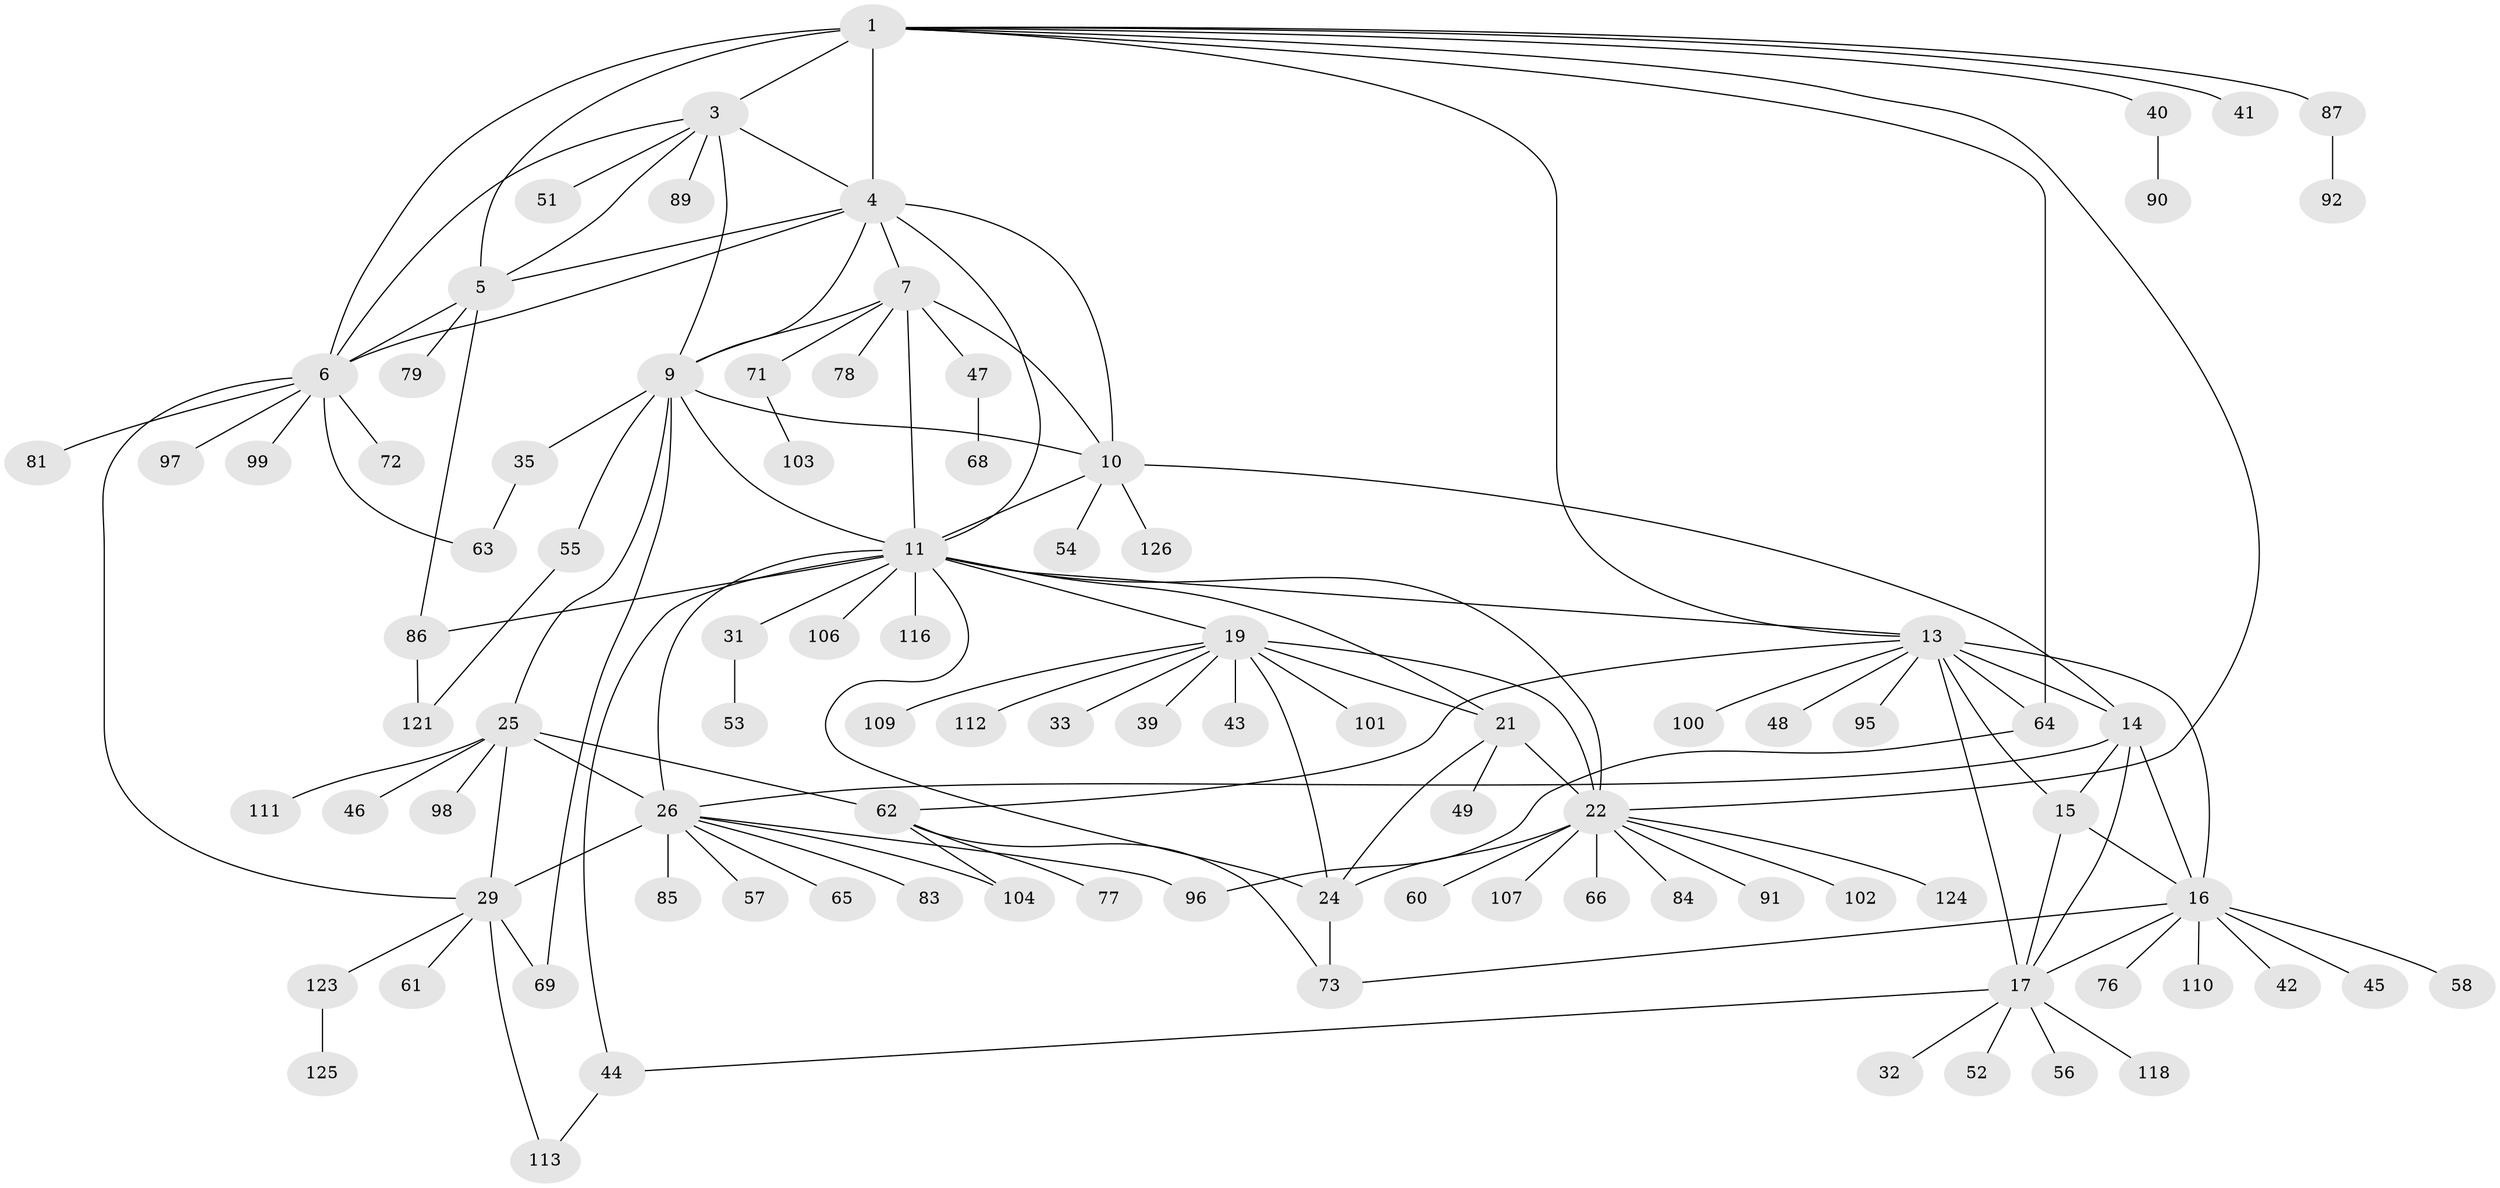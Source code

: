 // original degree distribution, {11: 0.031746031746031744, 5: 0.023809523809523808, 9: 0.031746031746031744, 6: 0.047619047619047616, 7: 0.047619047619047616, 12: 0.023809523809523808, 10: 0.023809523809523808, 8: 0.015873015873015872, 3: 0.07936507936507936, 1: 0.5317460317460317, 2: 0.14285714285714285}
// Generated by graph-tools (version 1.1) at 2025/11/02/27/25 16:11:30]
// undirected, 94 vertices, 137 edges
graph export_dot {
graph [start="1"]
  node [color=gray90,style=filled];
  1 [super="+2"];
  3 [super="+34"];
  4 [super="+8"];
  5 [super="+38"];
  6 [super="+37"];
  7 [super="+12"];
  9 [super="+82"];
  10 [super="+75"];
  11 [super="+20"];
  13 [super="+18"];
  14;
  15 [super="+115"];
  16 [super="+80"];
  17 [super="+36"];
  19 [super="+67"];
  21;
  22 [super="+23"];
  24 [super="+88"];
  25 [super="+27"];
  26 [super="+28"];
  29 [super="+30"];
  31 [super="+105"];
  32;
  33;
  35;
  39;
  40 [super="+50"];
  41;
  42;
  43;
  44;
  45;
  46;
  47 [super="+94"];
  48 [super="+74"];
  49;
  51 [super="+119"];
  52;
  53;
  54;
  55;
  56;
  57 [super="+59"];
  58;
  60;
  61;
  62;
  63 [super="+70"];
  64;
  65;
  66;
  68;
  69;
  71 [super="+114"];
  72;
  73 [super="+108"];
  76;
  77;
  78;
  79;
  81;
  83;
  84;
  85;
  86;
  87;
  89;
  90 [super="+93"];
  91;
  92;
  95;
  96 [super="+117"];
  97 [super="+122"];
  98;
  99;
  100;
  101;
  102;
  103;
  104;
  106;
  107;
  109;
  110;
  111;
  112;
  113 [super="+120"];
  116;
  118;
  121;
  123;
  124;
  125;
  126;
  1 -- 3 [weight=2];
  1 -- 4 [weight=2];
  1 -- 5 [weight=2];
  1 -- 6 [weight=2];
  1 -- 22;
  1 -- 40;
  1 -- 41;
  1 -- 64;
  1 -- 87;
  1 -- 13;
  3 -- 4;
  3 -- 5;
  3 -- 6;
  3 -- 51;
  3 -- 89;
  3 -- 9;
  4 -- 5;
  4 -- 6;
  4 -- 7 [weight=2];
  4 -- 9;
  4 -- 10;
  4 -- 11;
  5 -- 6;
  5 -- 86;
  5 -- 79;
  6 -- 72;
  6 -- 81;
  6 -- 97;
  6 -- 99;
  6 -- 29;
  6 -- 63;
  7 -- 9 [weight=2];
  7 -- 10 [weight=2];
  7 -- 11 [weight=2];
  7 -- 71;
  7 -- 78;
  7 -- 47;
  9 -- 10;
  9 -- 11;
  9 -- 25;
  9 -- 35;
  9 -- 55;
  9 -- 69;
  10 -- 11;
  10 -- 14;
  10 -- 54;
  10 -- 126;
  11 -- 106;
  11 -- 116;
  11 -- 44;
  11 -- 13;
  11 -- 19;
  11 -- 21;
  11 -- 22 [weight=2];
  11 -- 24;
  11 -- 86;
  11 -- 31;
  11 -- 26;
  13 -- 14 [weight=2];
  13 -- 15 [weight=2];
  13 -- 16 [weight=2];
  13 -- 17 [weight=2];
  13 -- 48;
  13 -- 64;
  13 -- 100;
  13 -- 95;
  13 -- 62;
  14 -- 15;
  14 -- 16;
  14 -- 17;
  14 -- 26;
  15 -- 16;
  15 -- 17;
  16 -- 17;
  16 -- 42;
  16 -- 45;
  16 -- 58;
  16 -- 76;
  16 -- 110;
  16 -- 73;
  17 -- 32;
  17 -- 44;
  17 -- 52;
  17 -- 56;
  17 -- 118;
  19 -- 21;
  19 -- 22 [weight=2];
  19 -- 24;
  19 -- 33;
  19 -- 39;
  19 -- 43;
  19 -- 101;
  19 -- 109;
  19 -- 112;
  21 -- 22 [weight=2];
  21 -- 24;
  21 -- 49;
  22 -- 24 [weight=2];
  22 -- 107;
  22 -- 66;
  22 -- 102;
  22 -- 60;
  22 -- 84;
  22 -- 91;
  22 -- 124;
  24 -- 73;
  25 -- 26 [weight=4];
  25 -- 29 [weight=4];
  25 -- 46;
  25 -- 62;
  25 -- 98;
  25 -- 111;
  26 -- 29 [weight=4];
  26 -- 65;
  26 -- 83;
  26 -- 96;
  26 -- 104;
  26 -- 85;
  26 -- 57;
  29 -- 69;
  29 -- 113;
  29 -- 61;
  29 -- 123;
  31 -- 53;
  35 -- 63;
  40 -- 90;
  44 -- 113;
  47 -- 68;
  55 -- 121;
  62 -- 73;
  62 -- 77;
  62 -- 104;
  64 -- 96;
  71 -- 103;
  86 -- 121;
  87 -- 92;
  123 -- 125;
}
